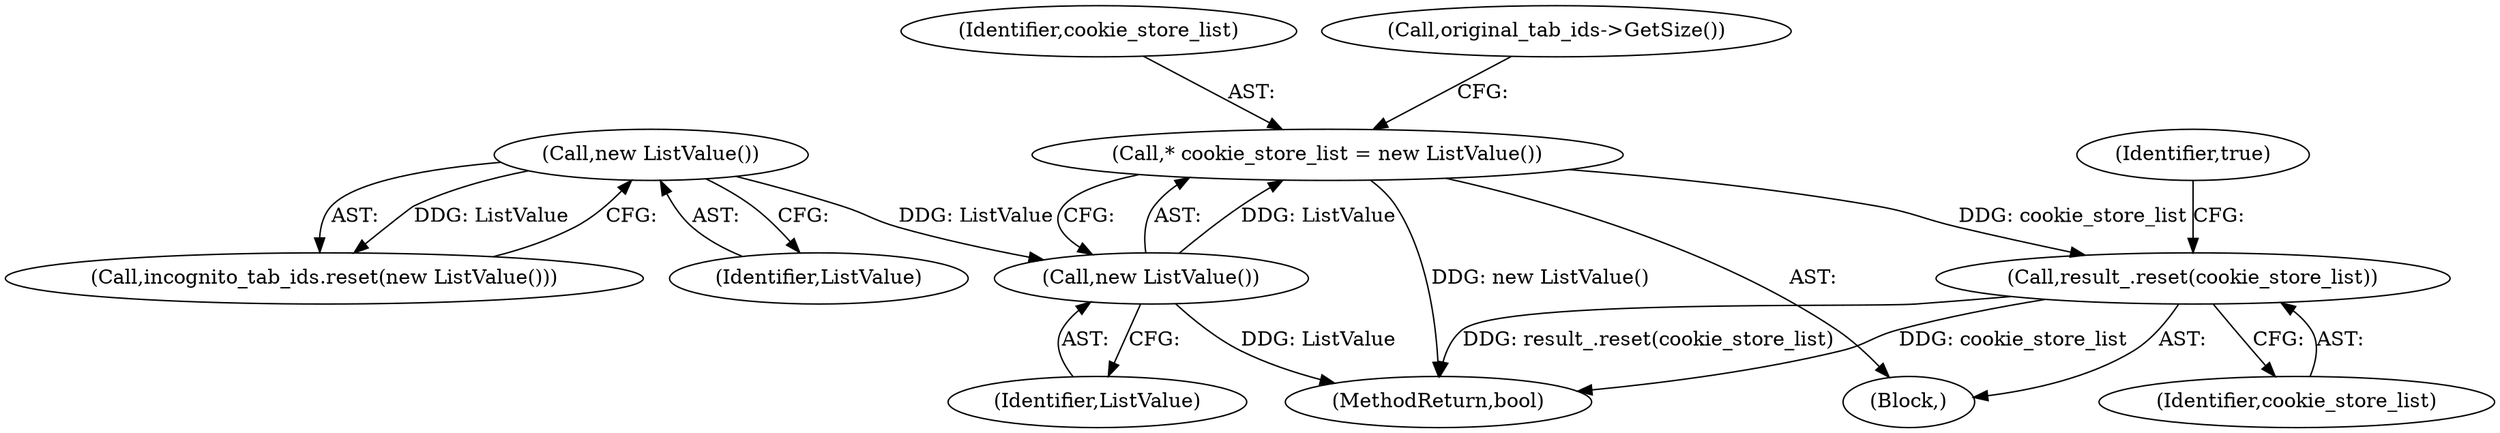 digraph "0_Chrome_b7e899141194fa27d55a990e38ae8bdcc5183a90_5@pointer" {
"1000189" [label="(Call,result_.reset(cookie_store_list))"];
"1000165" [label="(Call,* cookie_store_list = new ListValue())"];
"1000167" [label="(Call,new ListValue())"];
"1000127" [label="(Call,new ListValue())"];
"1000192" [label="(Identifier,true)"];
"1000166" [label="(Identifier,cookie_store_list)"];
"1000165" [label="(Call,* cookie_store_list = new ListValue())"];
"1000168" [label="(Identifier,ListValue)"];
"1000127" [label="(Call,new ListValue())"];
"1000126" [label="(Call,incognito_tab_ids.reset(new ListValue()))"];
"1000105" [label="(Block,)"];
"1000190" [label="(Identifier,cookie_store_list)"];
"1000189" [label="(Call,result_.reset(cookie_store_list))"];
"1000128" [label="(Identifier,ListValue)"];
"1000167" [label="(Call,new ListValue())"];
"1000171" [label="(Call,original_tab_ids->GetSize())"];
"1000193" [label="(MethodReturn,bool)"];
"1000189" -> "1000105"  [label="AST: "];
"1000189" -> "1000190"  [label="CFG: "];
"1000190" -> "1000189"  [label="AST: "];
"1000192" -> "1000189"  [label="CFG: "];
"1000189" -> "1000193"  [label="DDG: cookie_store_list"];
"1000189" -> "1000193"  [label="DDG: result_.reset(cookie_store_list)"];
"1000165" -> "1000189"  [label="DDG: cookie_store_list"];
"1000165" -> "1000105"  [label="AST: "];
"1000165" -> "1000167"  [label="CFG: "];
"1000166" -> "1000165"  [label="AST: "];
"1000167" -> "1000165"  [label="AST: "];
"1000171" -> "1000165"  [label="CFG: "];
"1000165" -> "1000193"  [label="DDG: new ListValue()"];
"1000167" -> "1000165"  [label="DDG: ListValue"];
"1000167" -> "1000168"  [label="CFG: "];
"1000168" -> "1000167"  [label="AST: "];
"1000167" -> "1000193"  [label="DDG: ListValue"];
"1000127" -> "1000167"  [label="DDG: ListValue"];
"1000127" -> "1000126"  [label="AST: "];
"1000127" -> "1000128"  [label="CFG: "];
"1000128" -> "1000127"  [label="AST: "];
"1000126" -> "1000127"  [label="CFG: "];
"1000127" -> "1000126"  [label="DDG: ListValue"];
}

